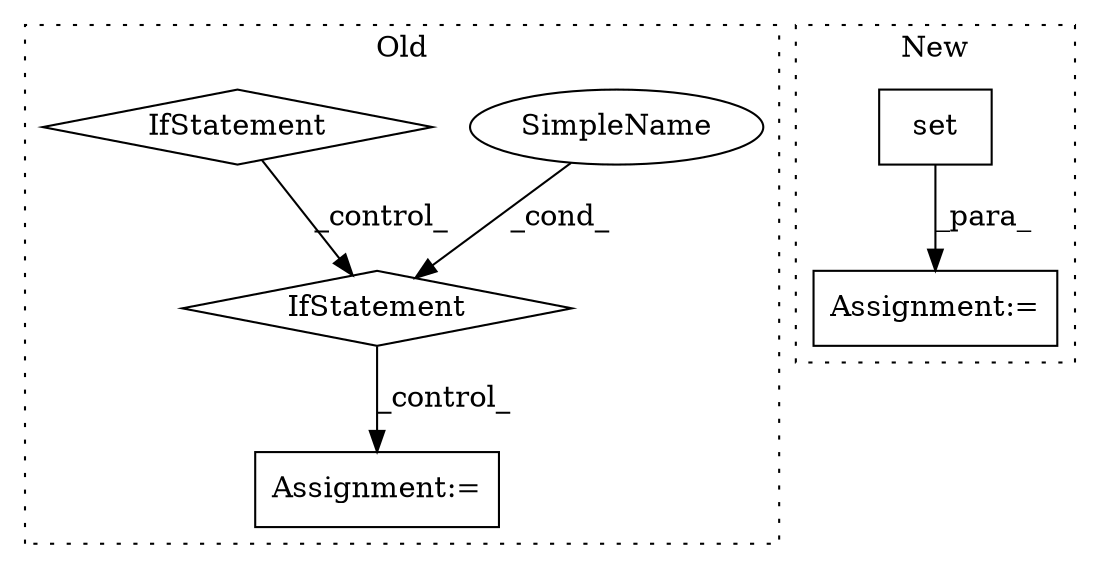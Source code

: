 digraph G {
subgraph cluster0 {
1 [label="IfStatement" a="25" s="5330,5398" l="4,2" shape="diamond"];
4 [label="Assignment:=" a="7" s="5900" l="60" shape="box"];
5 [label="SimpleName" a="42" s="" l="" shape="ellipse"];
6 [label="IfStatement" a="25" s="5294,5318" l="4,2" shape="diamond"];
label = "Old";
style="dotted";
}
subgraph cluster1 {
2 [label="set" a="32" s="6520,6553" l="4,1" shape="box"];
3 [label="Assignment:=" a="7" s="6519" l="1" shape="box"];
label = "New";
style="dotted";
}
1 -> 4 [label="_control_"];
2 -> 3 [label="_para_"];
5 -> 1 [label="_cond_"];
6 -> 1 [label="_control_"];
}